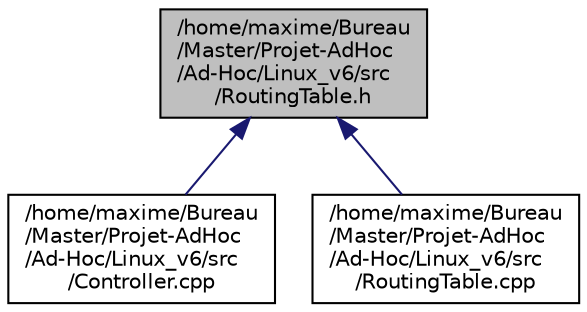 digraph "/home/maxime/Bureau/Master/Projet-AdHoc/Ad-Hoc/Linux_v6/src/RoutingTable.h"
{
  edge [fontname="Helvetica",fontsize="10",labelfontname="Helvetica",labelfontsize="10"];
  node [fontname="Helvetica",fontsize="10",shape=record];
  Node1 [label="/home/maxime/Bureau\l/Master/Projet-AdHoc\l/Ad-Hoc/Linux_v6/src\l/RoutingTable.h",height=0.2,width=0.4,color="black", fillcolor="grey75", style="filled" fontcolor="black"];
  Node1 -> Node2 [dir="back",color="midnightblue",fontsize="10",style="solid",fontname="Helvetica"];
  Node2 [label="/home/maxime/Bureau\l/Master/Projet-AdHoc\l/Ad-Hoc/Linux_v6/src\l/Controller.cpp",height=0.2,width=0.4,color="black", fillcolor="white", style="filled",URL="$_controller_8cpp.html",tooltip="Main class create Node, Listener, RoutingTable, Destination. "];
  Node1 -> Node3 [dir="back",color="midnightblue",fontsize="10",style="solid",fontname="Helvetica"];
  Node3 [label="/home/maxime/Bureau\l/Master/Projet-AdHoc\l/Ad-Hoc/Linux_v6/src\l/RoutingTable.cpp",height=0.2,width=0.4,color="black", fillcolor="white", style="filled",URL="$_routing_table_8cpp.html"];
}
